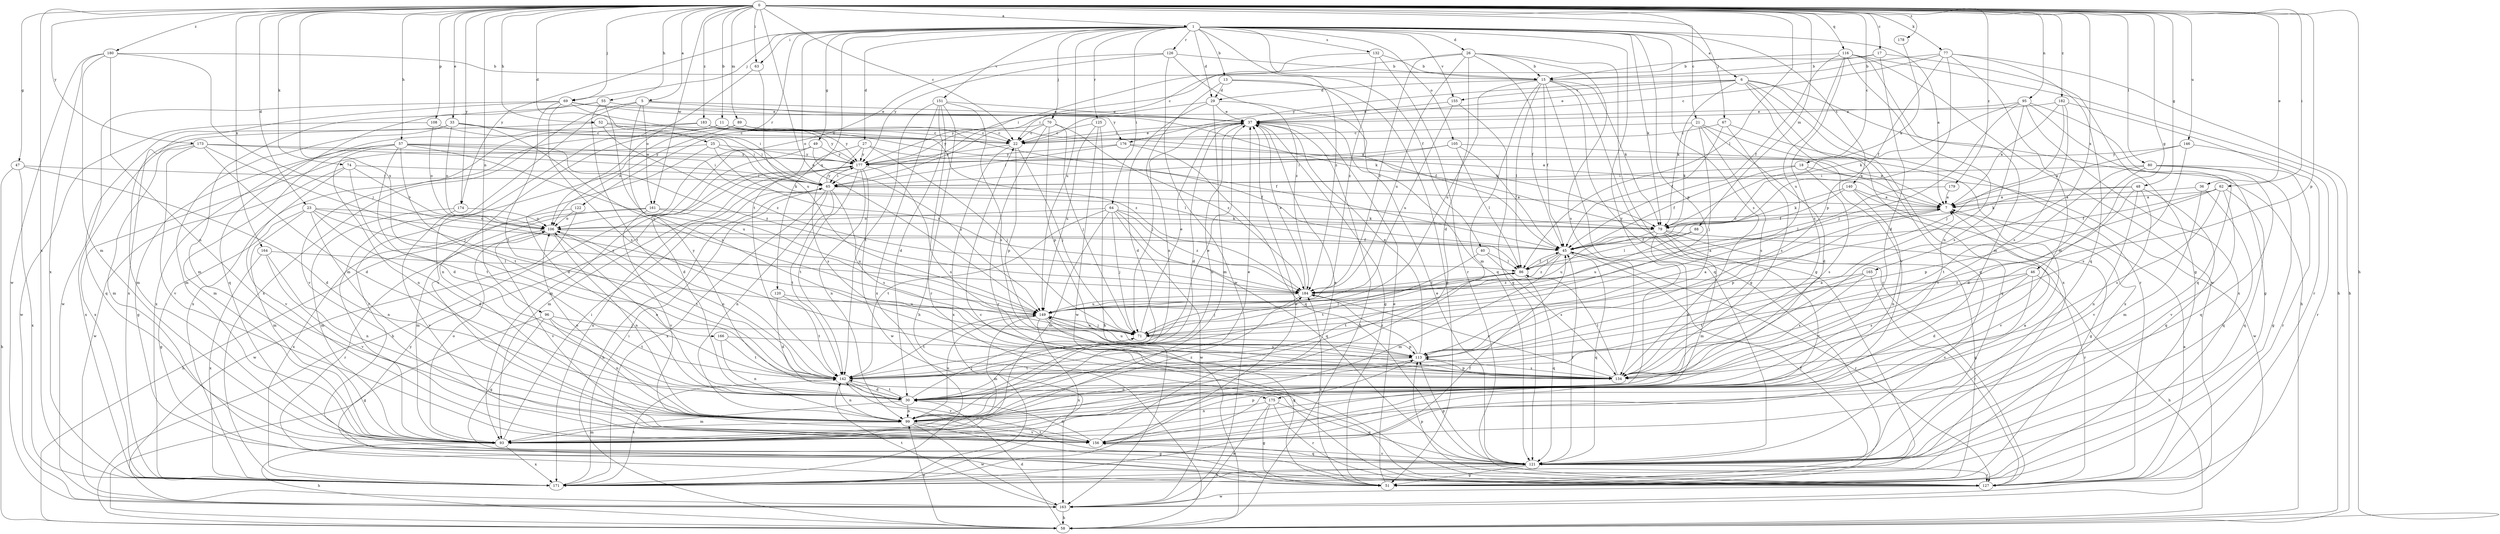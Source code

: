 strict digraph  {
0;
1;
5;
6;
7;
11;
13;
15;
17;
18;
21;
22;
23;
25;
26;
27;
29;
30;
33;
36;
37;
40;
45;
46;
47;
48;
49;
51;
52;
55;
57;
58;
62;
63;
64;
65;
67;
69;
70;
71;
74;
77;
79;
80;
86;
88;
89;
93;
95;
96;
99;
105;
106;
108;
113;
116;
120;
121;
122;
125;
126;
127;
132;
134;
140;
142;
146;
149;
151;
155;
156;
161;
163;
164;
165;
166;
171;
173;
174;
175;
176;
177;
178;
179;
180;
182;
183;
184;
0 -> 1  [label=a];
0 -> 5  [label=a];
0 -> 11  [label=b];
0 -> 17  [label=c];
0 -> 18  [label=c];
0 -> 21  [label=c];
0 -> 22  [label=c];
0 -> 23  [label=d];
0 -> 25  [label=d];
0 -> 33  [label=e];
0 -> 36  [label=e];
0 -> 46  [label=g];
0 -> 47  [label=g];
0 -> 48  [label=g];
0 -> 52  [label=h];
0 -> 55  [label=h];
0 -> 57  [label=h];
0 -> 58  [label=h];
0 -> 62  [label=i];
0 -> 63  [label=i];
0 -> 67  [label=j];
0 -> 69  [label=j];
0 -> 74  [label=k];
0 -> 77  [label=k];
0 -> 80  [label=l];
0 -> 86  [label=l];
0 -> 88  [label=m];
0 -> 89  [label=m];
0 -> 95  [label=n];
0 -> 96  [label=n];
0 -> 108  [label=p];
0 -> 113  [label=p];
0 -> 116  [label=q];
0 -> 146  [label=u];
0 -> 149  [label=u];
0 -> 161  [label=w];
0 -> 164  [label=x];
0 -> 165  [label=x];
0 -> 166  [label=x];
0 -> 171  [label=x];
0 -> 173  [label=y];
0 -> 174  [label=y];
0 -> 178  [label=z];
0 -> 179  [label=z];
0 -> 180  [label=z];
0 -> 182  [label=z];
0 -> 183  [label=z];
1 -> 6  [label=a];
1 -> 7  [label=a];
1 -> 13  [label=b];
1 -> 26  [label=d];
1 -> 27  [label=d];
1 -> 29  [label=d];
1 -> 40  [label=f];
1 -> 49  [label=g];
1 -> 63  [label=i];
1 -> 64  [label=i];
1 -> 69  [label=j];
1 -> 70  [label=j];
1 -> 79  [label=k];
1 -> 105  [label=o];
1 -> 113  [label=p];
1 -> 120  [label=q];
1 -> 122  [label=r];
1 -> 125  [label=r];
1 -> 126  [label=r];
1 -> 132  [label=s];
1 -> 134  [label=s];
1 -> 140  [label=t];
1 -> 142  [label=t];
1 -> 149  [label=u];
1 -> 151  [label=v];
1 -> 155  [label=v];
1 -> 174  [label=y];
1 -> 175  [label=y];
1 -> 184  [label=z];
5 -> 37  [label=e];
5 -> 93  [label=m];
5 -> 161  [label=w];
5 -> 171  [label=x];
5 -> 175  [label=y];
5 -> 176  [label=y];
6 -> 37  [label=e];
6 -> 58  [label=h];
6 -> 79  [label=k];
6 -> 121  [label=q];
6 -> 127  [label=r];
6 -> 155  [label=v];
6 -> 156  [label=v];
6 -> 171  [label=x];
6 -> 176  [label=y];
7 -> 106  [label=o];
7 -> 113  [label=p];
7 -> 156  [label=v];
11 -> 22  [label=c];
11 -> 45  [label=f];
11 -> 99  [label=n];
11 -> 156  [label=v];
11 -> 171  [label=x];
11 -> 177  [label=y];
11 -> 184  [label=z];
13 -> 29  [label=d];
13 -> 51  [label=g];
13 -> 99  [label=n];
13 -> 121  [label=q];
15 -> 29  [label=d];
15 -> 45  [label=f];
15 -> 51  [label=g];
15 -> 79  [label=k];
15 -> 86  [label=l];
15 -> 93  [label=m];
15 -> 121  [label=q];
15 -> 127  [label=r];
15 -> 149  [label=u];
17 -> 15  [label=b];
17 -> 22  [label=c];
17 -> 30  [label=d];
17 -> 51  [label=g];
18 -> 45  [label=f];
18 -> 65  [label=i];
18 -> 134  [label=s];
18 -> 163  [label=w];
21 -> 22  [label=c];
21 -> 30  [label=d];
21 -> 71  [label=j];
21 -> 79  [label=k];
21 -> 121  [label=q];
21 -> 134  [label=s];
22 -> 37  [label=e];
22 -> 71  [label=j];
22 -> 113  [label=p];
22 -> 171  [label=x];
22 -> 177  [label=y];
23 -> 30  [label=d];
23 -> 45  [label=f];
23 -> 51  [label=g];
23 -> 93  [label=m];
23 -> 99  [label=n];
23 -> 106  [label=o];
23 -> 184  [label=z];
25 -> 30  [label=d];
25 -> 79  [label=k];
25 -> 171  [label=x];
25 -> 177  [label=y];
25 -> 184  [label=z];
26 -> 15  [label=b];
26 -> 30  [label=d];
26 -> 45  [label=f];
26 -> 51  [label=g];
26 -> 65  [label=i];
26 -> 134  [label=s];
26 -> 149  [label=u];
26 -> 184  [label=z];
27 -> 45  [label=f];
27 -> 71  [label=j];
27 -> 93  [label=m];
27 -> 134  [label=s];
27 -> 177  [label=y];
29 -> 30  [label=d];
29 -> 37  [label=e];
29 -> 45  [label=f];
29 -> 93  [label=m];
29 -> 177  [label=y];
30 -> 71  [label=j];
30 -> 93  [label=m];
30 -> 99  [label=n];
30 -> 106  [label=o];
30 -> 142  [label=t];
33 -> 22  [label=c];
33 -> 65  [label=i];
33 -> 93  [label=m];
33 -> 106  [label=o];
33 -> 121  [label=q];
33 -> 149  [label=u];
36 -> 7  [label=a];
36 -> 93  [label=m];
36 -> 121  [label=q];
37 -> 22  [label=c];
37 -> 30  [label=d];
37 -> 51  [label=g];
37 -> 58  [label=h];
37 -> 71  [label=j];
37 -> 99  [label=n];
40 -> 86  [label=l];
40 -> 134  [label=s];
40 -> 142  [label=t];
45 -> 86  [label=l];
45 -> 93  [label=m];
45 -> 121  [label=q];
45 -> 127  [label=r];
45 -> 184  [label=z];
46 -> 30  [label=d];
46 -> 58  [label=h];
46 -> 134  [label=s];
46 -> 156  [label=v];
46 -> 184  [label=z];
47 -> 30  [label=d];
47 -> 58  [label=h];
47 -> 65  [label=i];
47 -> 171  [label=x];
48 -> 7  [label=a];
48 -> 79  [label=k];
48 -> 99  [label=n];
48 -> 121  [label=q];
48 -> 142  [label=t];
48 -> 156  [label=v];
49 -> 30  [label=d];
49 -> 58  [label=h];
49 -> 149  [label=u];
49 -> 177  [label=y];
51 -> 37  [label=e];
51 -> 45  [label=f];
51 -> 184  [label=z];
52 -> 22  [label=c];
52 -> 65  [label=i];
52 -> 93  [label=m];
52 -> 184  [label=z];
55 -> 37  [label=e];
55 -> 93  [label=m];
55 -> 121  [label=q];
55 -> 134  [label=s];
55 -> 142  [label=t];
57 -> 30  [label=d];
57 -> 51  [label=g];
57 -> 86  [label=l];
57 -> 93  [label=m];
57 -> 99  [label=n];
57 -> 142  [label=t];
57 -> 149  [label=u];
57 -> 177  [label=y];
57 -> 184  [label=z];
58 -> 30  [label=d];
58 -> 99  [label=n];
58 -> 177  [label=y];
62 -> 7  [label=a];
62 -> 45  [label=f];
62 -> 113  [label=p];
62 -> 121  [label=q];
62 -> 134  [label=s];
62 -> 156  [label=v];
63 -> 106  [label=o];
63 -> 149  [label=u];
64 -> 71  [label=j];
64 -> 79  [label=k];
64 -> 93  [label=m];
64 -> 106  [label=o];
64 -> 121  [label=q];
64 -> 142  [label=t];
64 -> 163  [label=w];
64 -> 184  [label=z];
65 -> 7  [label=a];
65 -> 58  [label=h];
65 -> 99  [label=n];
65 -> 134  [label=s];
65 -> 142  [label=t];
65 -> 171  [label=x];
65 -> 177  [label=y];
67 -> 22  [label=c];
67 -> 45  [label=f];
67 -> 134  [label=s];
67 -> 171  [label=x];
69 -> 37  [label=e];
69 -> 65  [label=i];
69 -> 79  [label=k];
69 -> 134  [label=s];
69 -> 142  [label=t];
69 -> 163  [label=w];
69 -> 171  [label=x];
70 -> 22  [label=c];
70 -> 71  [label=j];
70 -> 113  [label=p];
70 -> 127  [label=r];
70 -> 177  [label=y];
70 -> 184  [label=z];
71 -> 7  [label=a];
71 -> 37  [label=e];
71 -> 86  [label=l];
71 -> 113  [label=p];
71 -> 149  [label=u];
74 -> 65  [label=i];
74 -> 106  [label=o];
74 -> 142  [label=t];
74 -> 156  [label=v];
74 -> 163  [label=w];
77 -> 15  [label=b];
77 -> 22  [label=c];
77 -> 45  [label=f];
77 -> 58  [label=h];
77 -> 93  [label=m];
77 -> 113  [label=p];
77 -> 121  [label=q];
79 -> 30  [label=d];
79 -> 51  [label=g];
79 -> 93  [label=m];
79 -> 127  [label=r];
79 -> 149  [label=u];
79 -> 156  [label=v];
80 -> 30  [label=d];
80 -> 51  [label=g];
80 -> 65  [label=i];
80 -> 121  [label=q];
80 -> 127  [label=r];
80 -> 142  [label=t];
86 -> 45  [label=f];
86 -> 121  [label=q];
86 -> 142  [label=t];
86 -> 184  [label=z];
88 -> 45  [label=f];
88 -> 86  [label=l];
88 -> 149  [label=u];
89 -> 22  [label=c];
89 -> 79  [label=k];
89 -> 106  [label=o];
89 -> 127  [label=r];
93 -> 58  [label=h];
93 -> 65  [label=i];
93 -> 106  [label=o];
93 -> 171  [label=x];
95 -> 37  [label=e];
95 -> 51  [label=g];
95 -> 71  [label=j];
95 -> 79  [label=k];
95 -> 121  [label=q];
95 -> 134  [label=s];
95 -> 171  [label=x];
96 -> 51  [label=g];
96 -> 71  [label=j];
96 -> 99  [label=n];
96 -> 121  [label=q];
96 -> 142  [label=t];
99 -> 37  [label=e];
99 -> 51  [label=g];
99 -> 93  [label=m];
99 -> 106  [label=o];
99 -> 149  [label=u];
99 -> 156  [label=v];
99 -> 163  [label=w];
99 -> 184  [label=z];
105 -> 7  [label=a];
105 -> 45  [label=f];
105 -> 65  [label=i];
105 -> 86  [label=l];
105 -> 177  [label=y];
106 -> 45  [label=f];
106 -> 99  [label=n];
106 -> 127  [label=r];
106 -> 142  [label=t];
106 -> 156  [label=v];
108 -> 22  [label=c];
108 -> 106  [label=o];
108 -> 163  [label=w];
113 -> 7  [label=a];
113 -> 37  [label=e];
113 -> 99  [label=n];
113 -> 134  [label=s];
113 -> 142  [label=t];
113 -> 149  [label=u];
113 -> 184  [label=z];
116 -> 15  [label=b];
116 -> 45  [label=f];
116 -> 58  [label=h];
116 -> 93  [label=m];
116 -> 99  [label=n];
116 -> 134  [label=s];
116 -> 149  [label=u];
116 -> 163  [label=w];
120 -> 30  [label=d];
120 -> 142  [label=t];
120 -> 149  [label=u];
121 -> 37  [label=e];
121 -> 45  [label=f];
121 -> 51  [label=g];
121 -> 113  [label=p];
121 -> 127  [label=r];
121 -> 156  [label=v];
121 -> 171  [label=x];
122 -> 58  [label=h];
122 -> 106  [label=o];
122 -> 163  [label=w];
125 -> 22  [label=c];
125 -> 58  [label=h];
125 -> 149  [label=u];
125 -> 163  [label=w];
126 -> 15  [label=b];
126 -> 106  [label=o];
126 -> 163  [label=w];
126 -> 177  [label=y];
126 -> 184  [label=z];
127 -> 7  [label=a];
127 -> 22  [label=c];
127 -> 113  [label=p];
127 -> 142  [label=t];
127 -> 163  [label=w];
132 -> 15  [label=b];
132 -> 65  [label=i];
132 -> 127  [label=r];
132 -> 184  [label=z];
134 -> 86  [label=l];
134 -> 113  [label=p];
134 -> 184  [label=z];
140 -> 7  [label=a];
140 -> 45  [label=f];
140 -> 51  [label=g];
140 -> 79  [label=k];
140 -> 99  [label=n];
142 -> 30  [label=d];
142 -> 37  [label=e];
142 -> 99  [label=n];
142 -> 106  [label=o];
142 -> 156  [label=v];
146 -> 7  [label=a];
146 -> 127  [label=r];
146 -> 134  [label=s];
146 -> 177  [label=y];
149 -> 51  [label=g];
149 -> 71  [label=j];
149 -> 93  [label=m];
149 -> 134  [label=s];
149 -> 142  [label=t];
149 -> 171  [label=x];
151 -> 30  [label=d];
151 -> 37  [label=e];
151 -> 58  [label=h];
151 -> 127  [label=r];
151 -> 134  [label=s];
151 -> 142  [label=t];
151 -> 171  [label=x];
155 -> 37  [label=e];
155 -> 121  [label=q];
155 -> 149  [label=u];
156 -> 7  [label=a];
156 -> 30  [label=d];
156 -> 37  [label=e];
156 -> 113  [label=p];
156 -> 121  [label=q];
161 -> 79  [label=k];
161 -> 93  [label=m];
161 -> 149  [label=u];
161 -> 156  [label=v];
161 -> 171  [label=x];
163 -> 58  [label=h];
163 -> 142  [label=t];
164 -> 86  [label=l];
164 -> 99  [label=n];
164 -> 156  [label=v];
164 -> 171  [label=x];
165 -> 127  [label=r];
165 -> 134  [label=s];
165 -> 142  [label=t];
165 -> 184  [label=z];
166 -> 99  [label=n];
166 -> 113  [label=p];
166 -> 142  [label=t];
171 -> 37  [label=e];
171 -> 45  [label=f];
171 -> 65  [label=i];
171 -> 142  [label=t];
173 -> 30  [label=d];
173 -> 65  [label=i];
173 -> 71  [label=j];
173 -> 93  [label=m];
173 -> 156  [label=v];
173 -> 171  [label=x];
173 -> 177  [label=y];
174 -> 93  [label=m];
174 -> 106  [label=o];
174 -> 156  [label=v];
175 -> 51  [label=g];
175 -> 99  [label=n];
175 -> 121  [label=q];
175 -> 127  [label=r];
175 -> 163  [label=w];
176 -> 7  [label=a];
176 -> 65  [label=i];
176 -> 121  [label=q];
176 -> 177  [label=y];
177 -> 65  [label=i];
177 -> 93  [label=m];
177 -> 99  [label=n];
177 -> 134  [label=s];
177 -> 142  [label=t];
177 -> 163  [label=w];
177 -> 171  [label=x];
178 -> 79  [label=k];
179 -> 7  [label=a];
179 -> 86  [label=l];
180 -> 15  [label=b];
180 -> 71  [label=j];
180 -> 93  [label=m];
180 -> 99  [label=n];
180 -> 163  [label=w];
180 -> 171  [label=x];
182 -> 7  [label=a];
182 -> 37  [label=e];
182 -> 71  [label=j];
182 -> 127  [label=r];
182 -> 134  [label=s];
183 -> 7  [label=a];
183 -> 22  [label=c];
183 -> 156  [label=v];
183 -> 171  [label=x];
183 -> 177  [label=y];
184 -> 7  [label=a];
184 -> 37  [label=e];
184 -> 71  [label=j];
184 -> 149  [label=u];
}
